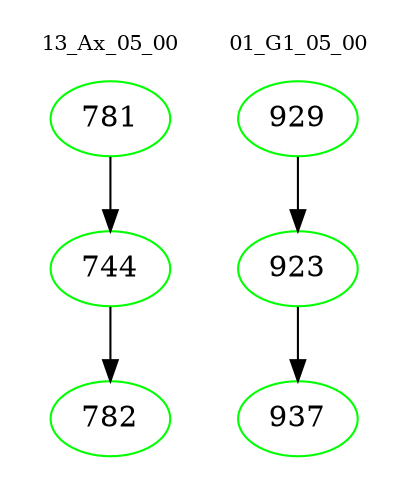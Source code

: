 digraph{
subgraph cluster_0 {
color = white
label = "13_Ax_05_00";
fontsize=10;
T0_781 [label="781", color="green"]
T0_781 -> T0_744 [color="black"]
T0_744 [label="744", color="green"]
T0_744 -> T0_782 [color="black"]
T0_782 [label="782", color="green"]
}
subgraph cluster_1 {
color = white
label = "01_G1_05_00";
fontsize=10;
T1_929 [label="929", color="green"]
T1_929 -> T1_923 [color="black"]
T1_923 [label="923", color="green"]
T1_923 -> T1_937 [color="black"]
T1_937 [label="937", color="green"]
}
}
